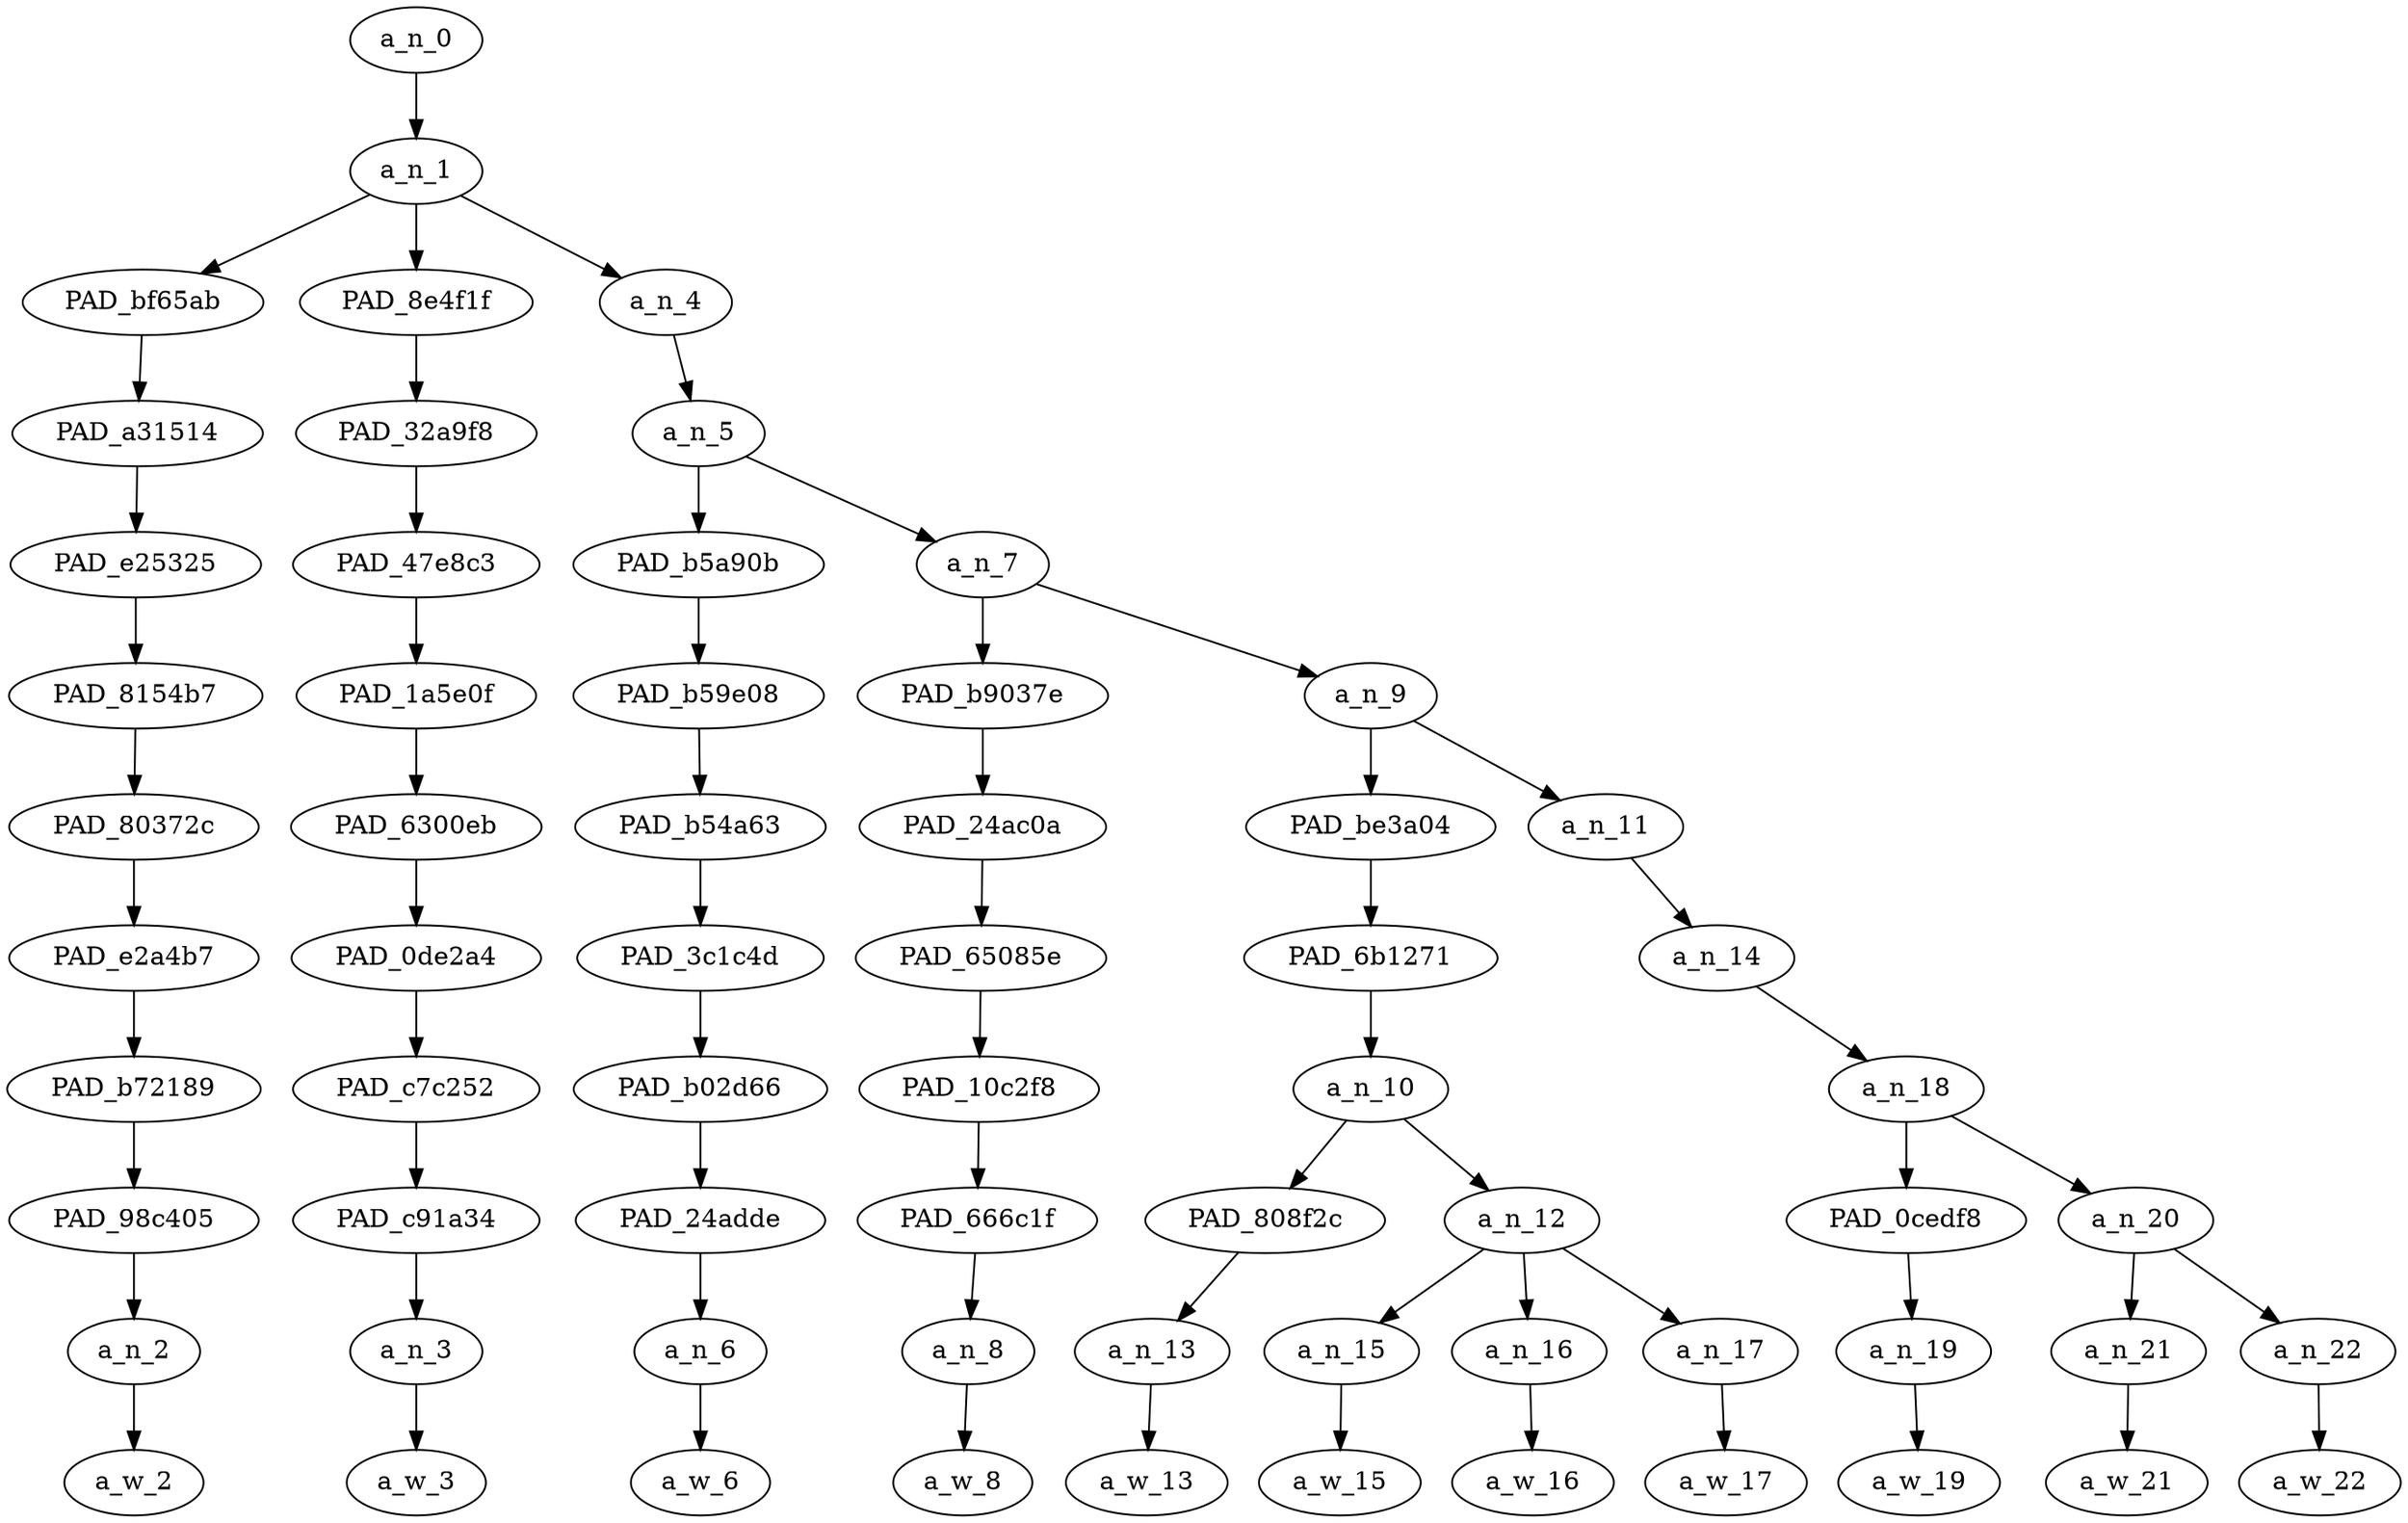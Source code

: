 strict digraph "" {
	a_n_0	[div_dir=1,
		index=0,
		level=11,
		pos="1.53125,11!",
		text_span="[0, 1, 2, 3, 4, 5, 6, 7, 8, 9, 10]",
		value=0.99999997];
	a_n_1	[div_dir=1,
		index=0,
		level=10,
		pos="1.53125,10!",
		text_span="[0, 1, 2, 3, 4, 5, 6, 7, 8, 9, 10]",
		value=0.99808252];
	a_n_0 -> a_n_1;
	PAD_bf65ab	[div_dir=1,
		index=0,
		level=9,
		pos="0.0,9!",
		text_span="[0]",
		value=0.08519760];
	a_n_1 -> PAD_bf65ab;
	PAD_8e4f1f	[div_dir=1,
		index=1,
		level=9,
		pos="1.0,9!",
		text_span="[1]",
		value=0.06432167];
	a_n_1 -> PAD_8e4f1f;
	a_n_4	[div_dir=1,
		index=2,
		level=9,
		pos="3.59375,9!",
		text_span="[2, 3, 4, 5, 6, 7, 8, 9, 10]",
		value=0.84664578];
	a_n_1 -> a_n_4;
	PAD_a31514	[div_dir=1,
		index=0,
		level=8,
		pos="0.0,8!",
		text_span="[0]",
		value=0.08519760];
	PAD_bf65ab -> PAD_a31514;
	PAD_e25325	[div_dir=1,
		index=0,
		level=7,
		pos="0.0,7!",
		text_span="[0]",
		value=0.08519760];
	PAD_a31514 -> PAD_e25325;
	PAD_8154b7	[div_dir=1,
		index=0,
		level=6,
		pos="0.0,6!",
		text_span="[0]",
		value=0.08519760];
	PAD_e25325 -> PAD_8154b7;
	PAD_80372c	[div_dir=1,
		index=0,
		level=5,
		pos="0.0,5!",
		text_span="[0]",
		value=0.08519760];
	PAD_8154b7 -> PAD_80372c;
	PAD_e2a4b7	[div_dir=1,
		index=0,
		level=4,
		pos="0.0,4!",
		text_span="[0]",
		value=0.08519760];
	PAD_80372c -> PAD_e2a4b7;
	PAD_b72189	[div_dir=1,
		index=0,
		level=3,
		pos="0.0,3!",
		text_span="[0]",
		value=0.08519760];
	PAD_e2a4b7 -> PAD_b72189;
	PAD_98c405	[div_dir=1,
		index=0,
		level=2,
		pos="0.0,2!",
		text_span="[0]",
		value=0.08519760];
	PAD_b72189 -> PAD_98c405;
	a_n_2	[div_dir=1,
		index=0,
		level=1,
		pos="0.0,1!",
		text_span="[0]",
		value=0.08519760];
	PAD_98c405 -> a_n_2;
	a_w_2	[div_dir=0,
		index=0,
		level=0,
		pos="0,0!",
		text_span="[0]",
		value=fuck];
	a_n_2 -> a_w_2;
	PAD_32a9f8	[div_dir=1,
		index=1,
		level=8,
		pos="1.0,8!",
		text_span="[1]",
		value=0.06432167];
	PAD_8e4f1f -> PAD_32a9f8;
	PAD_47e8c3	[div_dir=1,
		index=1,
		level=7,
		pos="1.0,7!",
		text_span="[1]",
		value=0.06432167];
	PAD_32a9f8 -> PAD_47e8c3;
	PAD_1a5e0f	[div_dir=1,
		index=1,
		level=6,
		pos="1.0,6!",
		text_span="[1]",
		value=0.06432167];
	PAD_47e8c3 -> PAD_1a5e0f;
	PAD_6300eb	[div_dir=1,
		index=1,
		level=5,
		pos="1.0,5!",
		text_span="[1]",
		value=0.06432167];
	PAD_1a5e0f -> PAD_6300eb;
	PAD_0de2a4	[div_dir=1,
		index=1,
		level=4,
		pos="1.0,4!",
		text_span="[1]",
		value=0.06432167];
	PAD_6300eb -> PAD_0de2a4;
	PAD_c7c252	[div_dir=1,
		index=1,
		level=3,
		pos="1.0,3!",
		text_span="[1]",
		value=0.06432167];
	PAD_0de2a4 -> PAD_c7c252;
	PAD_c91a34	[div_dir=1,
		index=1,
		level=2,
		pos="1.0,2!",
		text_span="[1]",
		value=0.06432167];
	PAD_c7c252 -> PAD_c91a34;
	a_n_3	[div_dir=1,
		index=1,
		level=1,
		pos="1.0,1!",
		text_span="[1]",
		value=0.06432167];
	PAD_c91a34 -> a_n_3;
	a_w_3	[div_dir=0,
		index=1,
		level=0,
		pos="1,0!",
		text_span="[1]",
		value=off];
	a_n_3 -> a_w_3;
	a_n_5	[div_dir=1,
		index=2,
		level=8,
		pos="3.59375,8!",
		text_span="[2, 3, 4, 5, 6, 7, 8, 9, 10]",
		value=0.84500549];
	a_n_4 -> a_n_5;
	PAD_b5a90b	[div_dir=1,
		index=2,
		level=7,
		pos="2.0,7!",
		text_span="[2]",
		value=0.05922582];
	a_n_5 -> PAD_b5a90b;
	a_n_7	[div_dir=1,
		index=3,
		level=7,
		pos="5.1875,7!",
		text_span="[3, 4, 5, 6, 7, 8, 9, 10]",
		value=0.78413939];
	a_n_5 -> a_n_7;
	PAD_b59e08	[div_dir=1,
		index=2,
		level=6,
		pos="2.0,6!",
		text_span="[2]",
		value=0.05922582];
	PAD_b5a90b -> PAD_b59e08;
	PAD_b54a63	[div_dir=1,
		index=2,
		level=5,
		pos="2.0,5!",
		text_span="[2]",
		value=0.05922582];
	PAD_b59e08 -> PAD_b54a63;
	PAD_3c1c4d	[div_dir=1,
		index=2,
		level=4,
		pos="2.0,4!",
		text_span="[2]",
		value=0.05922582];
	PAD_b54a63 -> PAD_3c1c4d;
	PAD_b02d66	[div_dir=1,
		index=2,
		level=3,
		pos="2.0,3!",
		text_span="[2]",
		value=0.05922582];
	PAD_3c1c4d -> PAD_b02d66;
	PAD_24adde	[div_dir=1,
		index=2,
		level=2,
		pos="2.0,2!",
		text_span="[2]",
		value=0.05922582];
	PAD_b02d66 -> PAD_24adde;
	a_n_6	[div_dir=1,
		index=2,
		level=1,
		pos="2.0,1!",
		text_span="[2]",
		value=0.05922582];
	PAD_24adde -> a_n_6;
	a_w_6	[div_dir=0,
		index=2,
		level=0,
		pos="2,0!",
		text_span="[2]",
		value=we];
	a_n_6 -> a_w_6;
	PAD_b9037e	[div_dir=1,
		index=3,
		level=6,
		pos="3.0,6!",
		text_span="[3]",
		value=0.05350266];
	a_n_7 -> PAD_b9037e;
	a_n_9	[div_dir=1,
		index=4,
		level=6,
		pos="7.375,6!",
		text_span="[4, 5, 6, 7, 8, 9, 10]",
		value=0.72907444];
	a_n_7 -> a_n_9;
	PAD_24ac0a	[div_dir=1,
		index=3,
		level=5,
		pos="3.0,5!",
		text_span="[3]",
		value=0.05350266];
	PAD_b9037e -> PAD_24ac0a;
	PAD_65085e	[div_dir=1,
		index=3,
		level=4,
		pos="3.0,4!",
		text_span="[3]",
		value=0.05350266];
	PAD_24ac0a -> PAD_65085e;
	PAD_10c2f8	[div_dir=1,
		index=3,
		level=3,
		pos="3.0,3!",
		text_span="[3]",
		value=0.05350266];
	PAD_65085e -> PAD_10c2f8;
	PAD_666c1f	[div_dir=1,
		index=3,
		level=2,
		pos="3.0,2!",
		text_span="[3]",
		value=0.05350266];
	PAD_10c2f8 -> PAD_666c1f;
	a_n_8	[div_dir=1,
		index=3,
		level=1,
		pos="3.0,1!",
		text_span="[3]",
		value=0.05350266];
	PAD_666c1f -> a_n_8;
	a_w_8	[div_dir=0,
		index=3,
		level=0,
		pos="3,0!",
		text_span="[3]",
		value=have];
	a_n_8 -> a_w_8;
	PAD_be3a04	[div_dir=1,
		index=4,
		level=5,
		pos="6.0,5!",
		text_span="[4, 5, 6, 7]",
		value=0.57293584];
	a_n_9 -> PAD_be3a04;
	a_n_11	[div_dir=1,
		index=5,
		level=5,
		pos="8.75,5!",
		text_span="[8, 9, 10]",
		value=0.15458054];
	a_n_9 -> a_n_11;
	PAD_6b1271	[div_dir=1,
		index=4,
		level=4,
		pos="6.0,4!",
		text_span="[4, 5, 6, 7]",
		value=0.57293584];
	PAD_be3a04 -> PAD_6b1271;
	a_n_10	[div_dir=1,
		index=4,
		level=3,
		pos="6.0,3!",
		text_span="[4, 5, 6, 7]",
		value=0.57293584];
	PAD_6b1271 -> a_n_10;
	PAD_808f2c	[div_dir=1,
		index=5,
		level=2,
		pos="7.0,2!",
		text_span="[7]",
		value=0.42560975];
	a_n_10 -> PAD_808f2c;
	a_n_12	[div_dir=-1,
		index=4,
		level=2,
		pos="5.0,2!",
		text_span="[4, 5, 6]",
		value=0.14570974];
	a_n_10 -> a_n_12;
	a_n_13	[div_dir=1,
		index=7,
		level=1,
		pos="7.0,1!",
		text_span="[7]",
		value=0.42560975];
	PAD_808f2c -> a_n_13;
	a_w_13	[div_dir=0,
		index=7,
		level=0,
		pos="7,0!",
		text_span="[7]",
		value=muzzies];
	a_n_13 -> a_w_13;
	a_n_15	[div_dir=-1,
		index=4,
		level=1,
		pos="4.0,1!",
		text_span="[4]",
		value=0.03861719];
	a_n_12 -> a_n_15;
	a_n_16	[div_dir=-1,
		index=5,
		level=1,
		pos="5.0,1!",
		text_span="[5]",
		value=0.04008338];
	a_n_12 -> a_n_16;
	a_n_17	[div_dir=1,
		index=6,
		level=1,
		pos="6.0,1!",
		text_span="[6]",
		value=0.06691999];
	a_n_12 -> a_n_17;
	a_w_15	[div_dir=0,
		index=4,
		level=0,
		pos="4,0!",
		text_span="[4]",
		value=more];
	a_n_15 -> a_w_15;
	a_w_16	[div_dir=0,
		index=5,
		level=0,
		pos="5,0!",
		text_span="[5]",
		value=than];
	a_n_16 -> a_w_16;
	a_w_17	[div_dir=0,
		index=6,
		level=0,
		pos="6,0!",
		text_span="[6]",
		value=enough];
	a_n_17 -> a_w_17;
	a_n_14	[div_dir=1,
		index=5,
		level=4,
		pos="8.75,4!",
		text_span="[8, 9, 10]",
		value=0.15418286];
	a_n_11 -> a_n_14;
	a_n_18	[div_dir=1,
		index=5,
		level=3,
		pos="8.75,3!",
		text_span="[8, 9, 10]",
		value=0.15378519];
	a_n_14 -> a_n_18;
	PAD_0cedf8	[div_dir=1,
		index=6,
		level=2,
		pos="8.0,2!",
		text_span="[8]",
		value=0.05023583];
	a_n_18 -> PAD_0cedf8;
	a_n_20	[div_dir=1,
		index=7,
		level=2,
		pos="9.5,2!",
		text_span="[9, 10]",
		value=0.10315169];
	a_n_18 -> a_n_20;
	a_n_19	[div_dir=1,
		index=8,
		level=1,
		pos="8.0,1!",
		text_span="[8]",
		value=0.05023583];
	PAD_0cedf8 -> a_n_19;
	a_w_19	[div_dir=0,
		index=8,
		level=0,
		pos="8,0!",
		text_span="[8]",
		value=to];
	a_n_19 -> a_w_19;
	a_n_21	[div_dir=1,
		index=9,
		level=1,
		pos="9.0,1!",
		text_span="[9]",
		value=0.05251603];
	a_n_20 -> a_n_21;
	a_n_22	[div_dir=1,
		index=10,
		level=1,
		pos="10.0,1!",
		text_span="[10]",
		value=0.05040010];
	a_n_20 -> a_n_22;
	a_w_21	[div_dir=0,
		index=9,
		level=0,
		pos="9,0!",
		text_span="[9]",
		value=deal];
	a_n_21 -> a_w_21;
	a_w_22	[div_dir=0,
		index=10,
		level=0,
		pos="10,0!",
		text_span="[10]",
		value=with];
	a_n_22 -> a_w_22;
}
